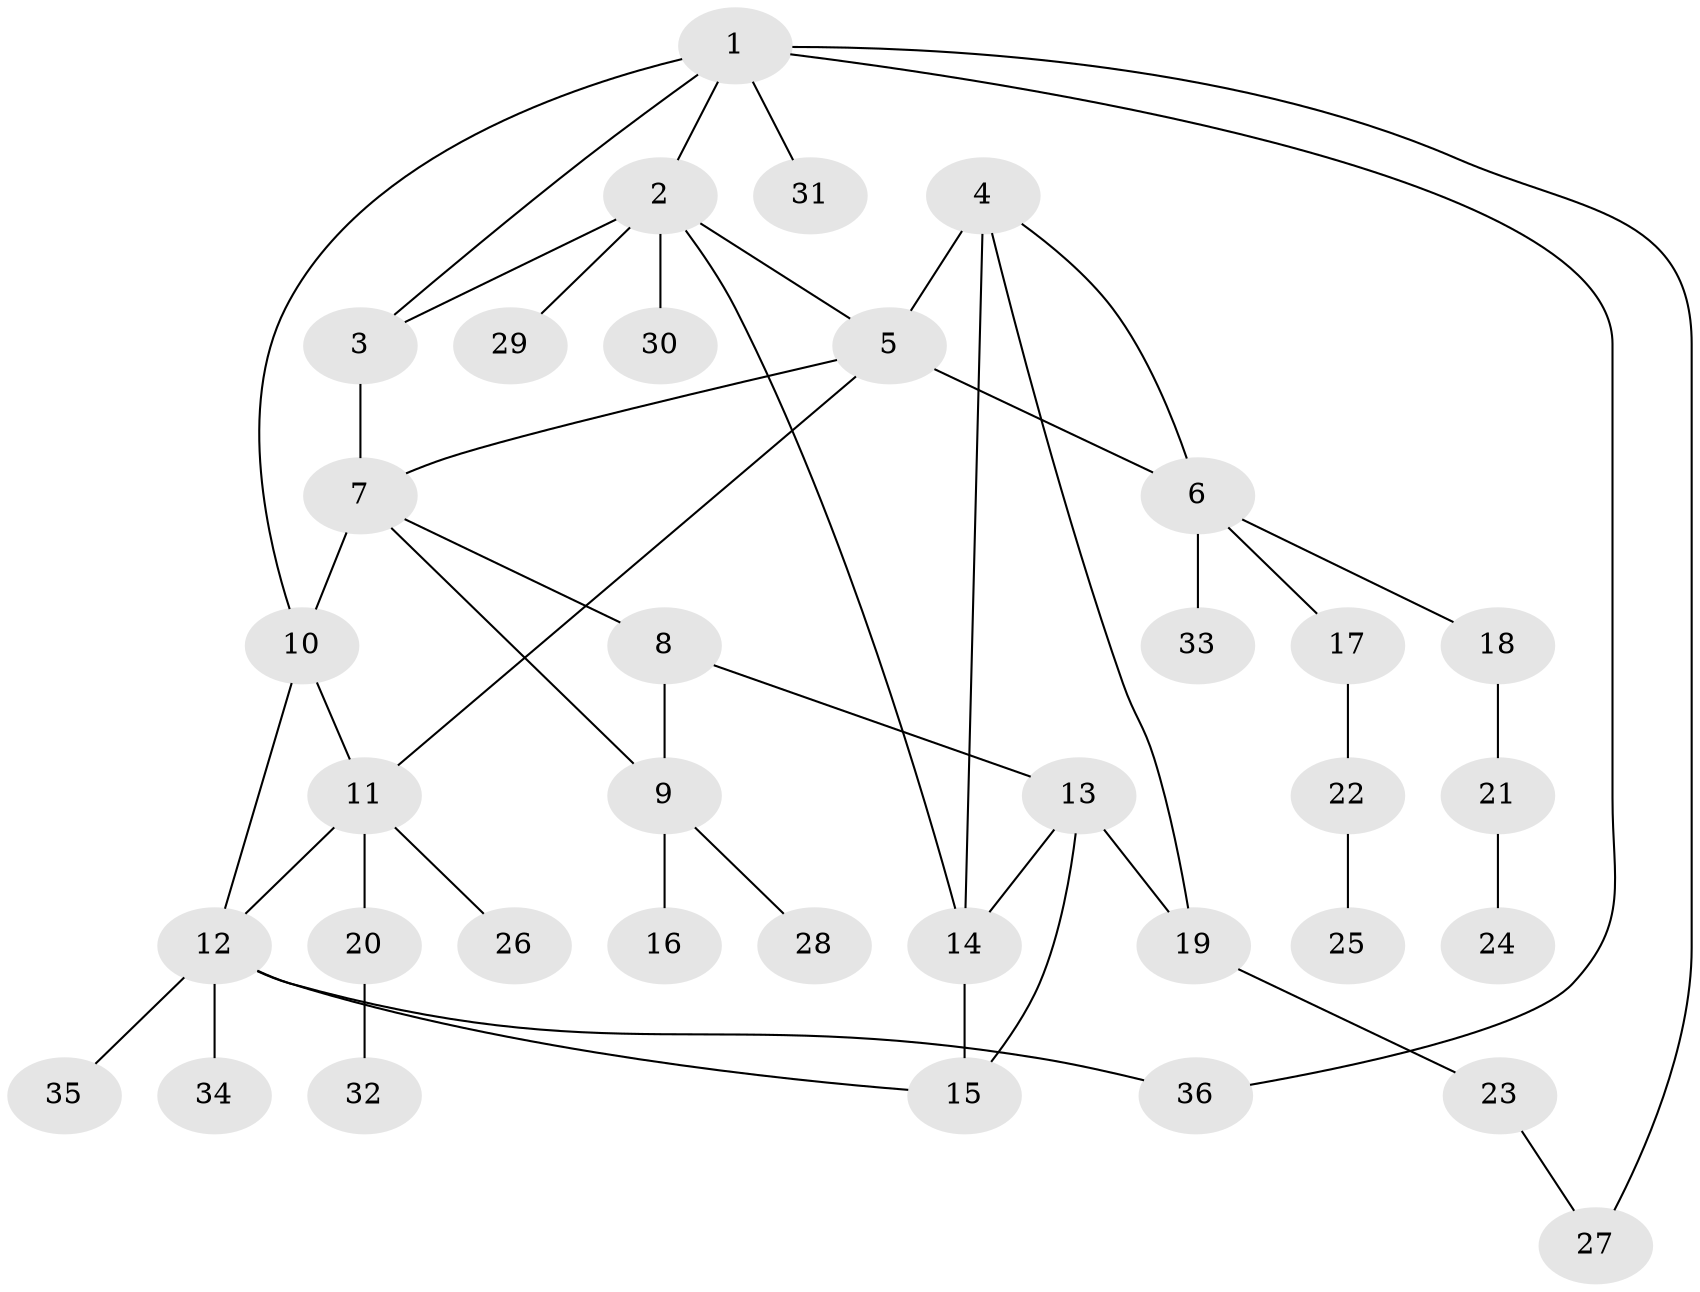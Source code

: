 // original degree distribution, {7: 0.02857142857142857, 10: 0.014285714285714285, 3: 0.1, 8: 0.014285714285714285, 6: 0.02857142857142857, 9: 0.014285714285714285, 4: 0.04285714285714286, 5: 0.07142857142857142, 2: 0.12857142857142856, 1: 0.5571428571428572}
// Generated by graph-tools (version 1.1) at 2025/37/03/09/25 02:37:16]
// undirected, 36 vertices, 49 edges
graph export_dot {
graph [start="1"]
  node [color=gray90,style=filled];
  1;
  2;
  3;
  4;
  5;
  6;
  7;
  8;
  9;
  10;
  11;
  12;
  13;
  14;
  15;
  16;
  17;
  18;
  19;
  20;
  21;
  22;
  23;
  24;
  25;
  26;
  27;
  28;
  29;
  30;
  31;
  32;
  33;
  34;
  35;
  36;
  1 -- 2 [weight=1.0];
  1 -- 3 [weight=1.0];
  1 -- 10 [weight=1.0];
  1 -- 27 [weight=1.0];
  1 -- 31 [weight=1.0];
  1 -- 36 [weight=1.0];
  2 -- 3 [weight=2.0];
  2 -- 5 [weight=1.0];
  2 -- 14 [weight=1.0];
  2 -- 29 [weight=1.0];
  2 -- 30 [weight=3.0];
  3 -- 7 [weight=4.0];
  4 -- 5 [weight=3.0];
  4 -- 6 [weight=1.0];
  4 -- 14 [weight=1.0];
  4 -- 19 [weight=1.0];
  5 -- 6 [weight=1.0];
  5 -- 7 [weight=1.0];
  5 -- 11 [weight=1.0];
  6 -- 17 [weight=1.0];
  6 -- 18 [weight=1.0];
  6 -- 33 [weight=1.0];
  7 -- 8 [weight=1.0];
  7 -- 9 [weight=1.0];
  7 -- 10 [weight=1.0];
  8 -- 9 [weight=1.0];
  8 -- 13 [weight=1.0];
  9 -- 16 [weight=1.0];
  9 -- 28 [weight=1.0];
  10 -- 11 [weight=1.0];
  10 -- 12 [weight=1.0];
  11 -- 12 [weight=1.0];
  11 -- 20 [weight=1.0];
  11 -- 26 [weight=1.0];
  12 -- 15 [weight=1.0];
  12 -- 34 [weight=1.0];
  12 -- 35 [weight=1.0];
  12 -- 36 [weight=1.0];
  13 -- 14 [weight=1.0];
  13 -- 15 [weight=1.0];
  13 -- 19 [weight=1.0];
  14 -- 15 [weight=1.0];
  17 -- 22 [weight=1.0];
  18 -- 21 [weight=1.0];
  19 -- 23 [weight=1.0];
  20 -- 32 [weight=1.0];
  21 -- 24 [weight=1.0];
  22 -- 25 [weight=3.0];
  23 -- 27 [weight=1.0];
}
